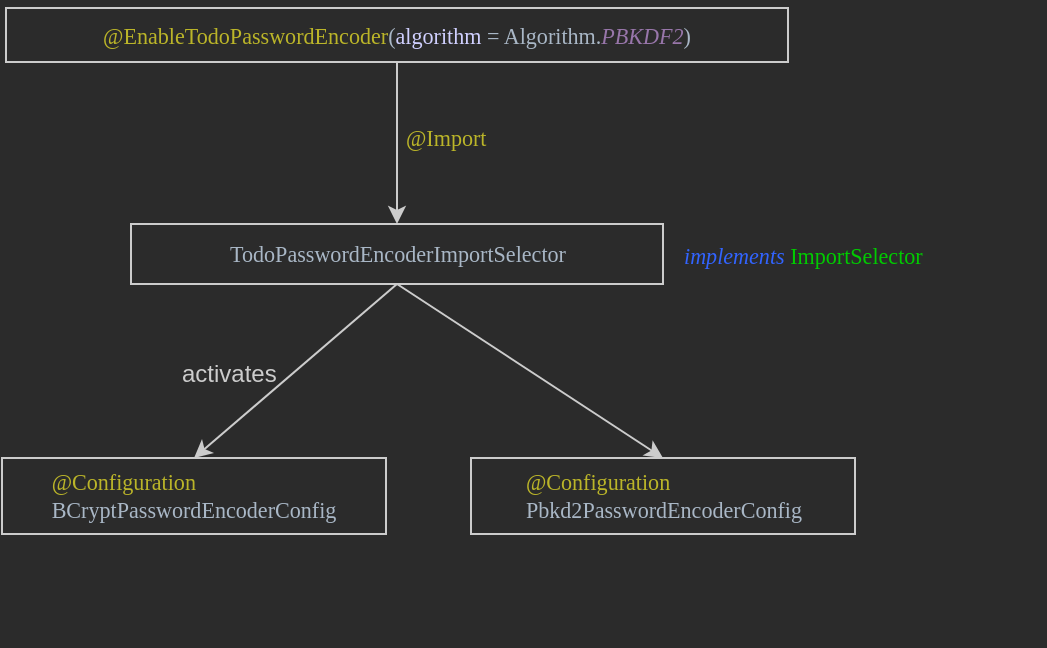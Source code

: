 <mxfile version="11.1.4" type="device"><diagram id="2p4s25PsWnLydMB6Q15i" name="Page-1"><mxGraphModel dx="1346" dy="530" grid="0" gridSize="10" guides="1" tooltips="1" connect="1" arrows="1" fold="1" page="0" pageScale="1" pageWidth="827" pageHeight="1169" background="#2b2b2b" math="0" shadow="0"><root><mxCell id="0"/><mxCell id="1" parent="0"/><mxCell id="MBEz02vB6BbBREDvc8-B-1" value="&lt;pre style=&quot;background-color: #2b2b2b ; color: #a9b7c6 ; font-family: &amp;#34;menlo&amp;#34; ; font-size: 8.3pt&quot;&gt;&lt;br&gt;&lt;/pre&gt;" style="text;html=1;resizable=0;points=[];autosize=1;align=left;verticalAlign=top;spacingTop=-4;" vertex="1" parent="1"><mxGeometry x="76" y="116" width="20" height="40" as="geometry"/></mxCell><mxCell id="MBEz02vB6BbBREDvc8-B-14" style="edgeStyle=orthogonalEdgeStyle;rounded=0;orthogonalLoop=1;jettySize=auto;html=1;exitX=0.5;exitY=1;exitDx=0;exitDy=0;entryX=0.5;entryY=0;entryDx=0;entryDy=0;strokeColor=#CCCCCC;" edge="1" parent="1" source="MBEz02vB6BbBREDvc8-B-2" target="MBEz02vB6BbBREDvc8-B-13"><mxGeometry relative="1" as="geometry"/></mxCell><mxCell id="MBEz02vB6BbBREDvc8-B-2" value="&lt;pre style=&quot;text-align: left ; background-color: rgb(43 , 43 , 43) ; color: rgb(169 , 183 , 198) ; font-family: &amp;#34;menlo&amp;#34; ; font-size: 8.3pt&quot;&gt;&lt;span style=&quot;color: rgb(187 , 181 , 41)&quot;&gt;@EnableTodoPasswordEncoder&lt;/span&gt;(&lt;span style=&quot;color: rgb(208 , 208 , 255)&quot;&gt;algorithm &lt;/span&gt;= Algorithm.&lt;span style=&quot;color: rgb(152 , 118 , 170) ; font-style: italic&quot;&gt;PBKDF2&lt;/span&gt;)&lt;/pre&gt;" style="rounded=0;whiteSpace=wrap;html=1;fillColor=#2b2b2b;strokeColor=#CCCCCC;" vertex="1" parent="1"><mxGeometry x="-8" y="53" width="391" height="27" as="geometry"/></mxCell><mxCell id="MBEz02vB6BbBREDvc8-B-28" style="rounded=0;orthogonalLoop=1;jettySize=auto;html=1;exitX=0.5;exitY=1;exitDx=0;exitDy=0;entryX=0.5;entryY=0;entryDx=0;entryDy=0;strokeColor=#CCCCCC;" edge="1" parent="1" source="MBEz02vB6BbBREDvc8-B-13" target="MBEz02vB6BbBREDvc8-B-26"><mxGeometry relative="1" as="geometry"/></mxCell><mxCell id="MBEz02vB6BbBREDvc8-B-29" style="edgeStyle=none;rounded=0;orthogonalLoop=1;jettySize=auto;html=1;exitX=0.5;exitY=1;exitDx=0;exitDy=0;entryX=0.5;entryY=0;entryDx=0;entryDy=0;strokeColor=#CCCCCC;" edge="1" parent="1" source="MBEz02vB6BbBREDvc8-B-13" target="MBEz02vB6BbBREDvc8-B-27"><mxGeometry relative="1" as="geometry"/></mxCell><mxCell id="MBEz02vB6BbBREDvc8-B-13" value="&lt;pre style=&quot;text-align: left ; background-color: rgb(43 , 43 , 43) ; color: rgb(169 , 183 , 198) ; font-family: &amp;#34;menlo&amp;#34; ; font-size: 8.3pt&quot;&gt;&lt;pre style=&quot;font-family: &amp;#34;menlo&amp;#34; ; font-size: 8.3pt&quot;&gt;TodoPasswordEncoderImportSelector&lt;/pre&gt;&lt;/pre&gt;" style="rounded=0;whiteSpace=wrap;html=1;fillColor=#2b2b2b;strokeColor=#CCCCCC;" vertex="1" parent="1"><mxGeometry x="54.5" y="161" width="266" height="30" as="geometry"/></mxCell><mxCell id="MBEz02vB6BbBREDvc8-B-16" value="&lt;pre style=&quot;background-color: #2b2b2b ; color: #a9b7c6 ; font-family: &amp;#34;menlo&amp;#34; ; font-size: 8.3pt&quot;&gt;&lt;span style=&quot;color: #bbb529&quot;&gt;@Import&lt;/span&gt;&lt;/pre&gt;" style="text;html=1;resizable=0;points=[];autosize=1;align=left;verticalAlign=top;spacingTop=-4;" vertex="1" parent="1"><mxGeometry x="189.5" y="98" width="57" height="36" as="geometry"/></mxCell><mxCell id="MBEz02vB6BbBREDvc8-B-17" value="&lt;pre style=&quot;background-color: rgb(43 , 43 , 43) ; font-family: &amp;#34;menlo&amp;#34; ; font-size: 8.3pt&quot;&gt;&lt;span style=&quot;color: rgb(50 , 100 , 255) ; font-style: italic&quot;&gt;implements &lt;/span&gt;&lt;font color=&quot;#00cc00&quot;&gt;ImportSelector&lt;/font&gt;&lt;span style=&quot;color: rgb(169 , 183 , 198)&quot;&gt; &lt;/span&gt;&lt;/pre&gt;" style="text;html=1;resizable=0;points=[];autosize=1;align=left;verticalAlign=top;spacingTop=-4;" vertex="1" parent="1"><mxGeometry x="328.5" y="157" width="183" height="36" as="geometry"/></mxCell><mxCell id="MBEz02vB6BbBREDvc8-B-21" value="&lt;pre style=&quot;background-color: rgb(43 , 43 , 43) ; font-family: &amp;#34;menlo&amp;#34; ; font-size: 8.3pt&quot;&gt;&lt;br&gt;&lt;/pre&gt;" style="text;html=1;resizable=0;points=[];autosize=1;align=left;verticalAlign=top;spacingTop=-4;" vertex="1" parent="1"><mxGeometry x="24.5" y="334" width="10" height="36" as="geometry"/></mxCell><mxCell id="MBEz02vB6BbBREDvc8-B-26" value="&lt;pre style=&quot;text-align: left ; background-color: rgb(43 , 43 , 43) ; color: rgb(169 , 183 , 198) ; font-family: &amp;#34;menlo&amp;#34; ; font-size: 8.3pt&quot;&gt;&lt;pre style=&quot;font-family: &amp;#34;menlo&amp;#34; ; font-size: 8.3pt&quot;&gt;&lt;pre style=&quot;font-family: &amp;#34;menlo&amp;#34; ; font-size: 8.3pt&quot;&gt;&lt;span style=&quot;color: #bbb529&quot;&gt;@Configuration&lt;br&gt;&lt;/span&gt;BCryptPasswordEncoderConfig&lt;/pre&gt;&lt;/pre&gt;&lt;/pre&gt;" style="rounded=0;whiteSpace=wrap;html=1;fillColor=#2b2b2b;strokeColor=#CCCCCC;" vertex="1" parent="1"><mxGeometry x="-10" y="278" width="192" height="38" as="geometry"/></mxCell><mxCell id="MBEz02vB6BbBREDvc8-B-27" value="&lt;pre style=&quot;text-align: left ; background-color: rgb(43 , 43 , 43) ; font-family: &amp;#34;menlo&amp;#34; ; font-size: 8.3pt&quot;&gt;&lt;pre style=&quot;font-family: &amp;#34;menlo&amp;#34; ; font-size: 8.3pt&quot;&gt;&lt;pre style=&quot;font-family: &amp;#34;menlo&amp;#34; ; font-size: 8.3pt&quot;&gt;&lt;font color=&quot;#bbb529&quot;&gt;@Configuration&lt;br/&gt;&lt;/font&gt;&lt;font color=&quot;#a9b7c6&quot;&gt;Pbkd2PasswordEncoderConfig&lt;/font&gt;&lt;/pre&gt;&lt;/pre&gt;&lt;/pre&gt;" style="rounded=0;whiteSpace=wrap;html=1;fillColor=#2b2b2b;strokeColor=#CCCCCC;" vertex="1" parent="1"><mxGeometry x="224.5" y="278" width="192" height="38" as="geometry"/></mxCell><mxCell id="MBEz02vB6BbBREDvc8-B-30" value="activates" style="text;html=1;resizable=0;points=[];autosize=1;align=left;verticalAlign=top;spacingTop=-4;fontColor=#CCCCCC;" vertex="1" parent="1"><mxGeometry x="78" y="226" width="57" height="14" as="geometry"/></mxCell></root></mxGraphModel></diagram></mxfile>